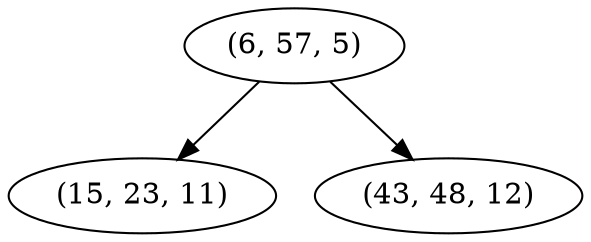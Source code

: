 digraph tree {
    "(6, 57, 5)";
    "(15, 23, 11)";
    "(43, 48, 12)";
    "(6, 57, 5)" -> "(15, 23, 11)";
    "(6, 57, 5)" -> "(43, 48, 12)";
}

